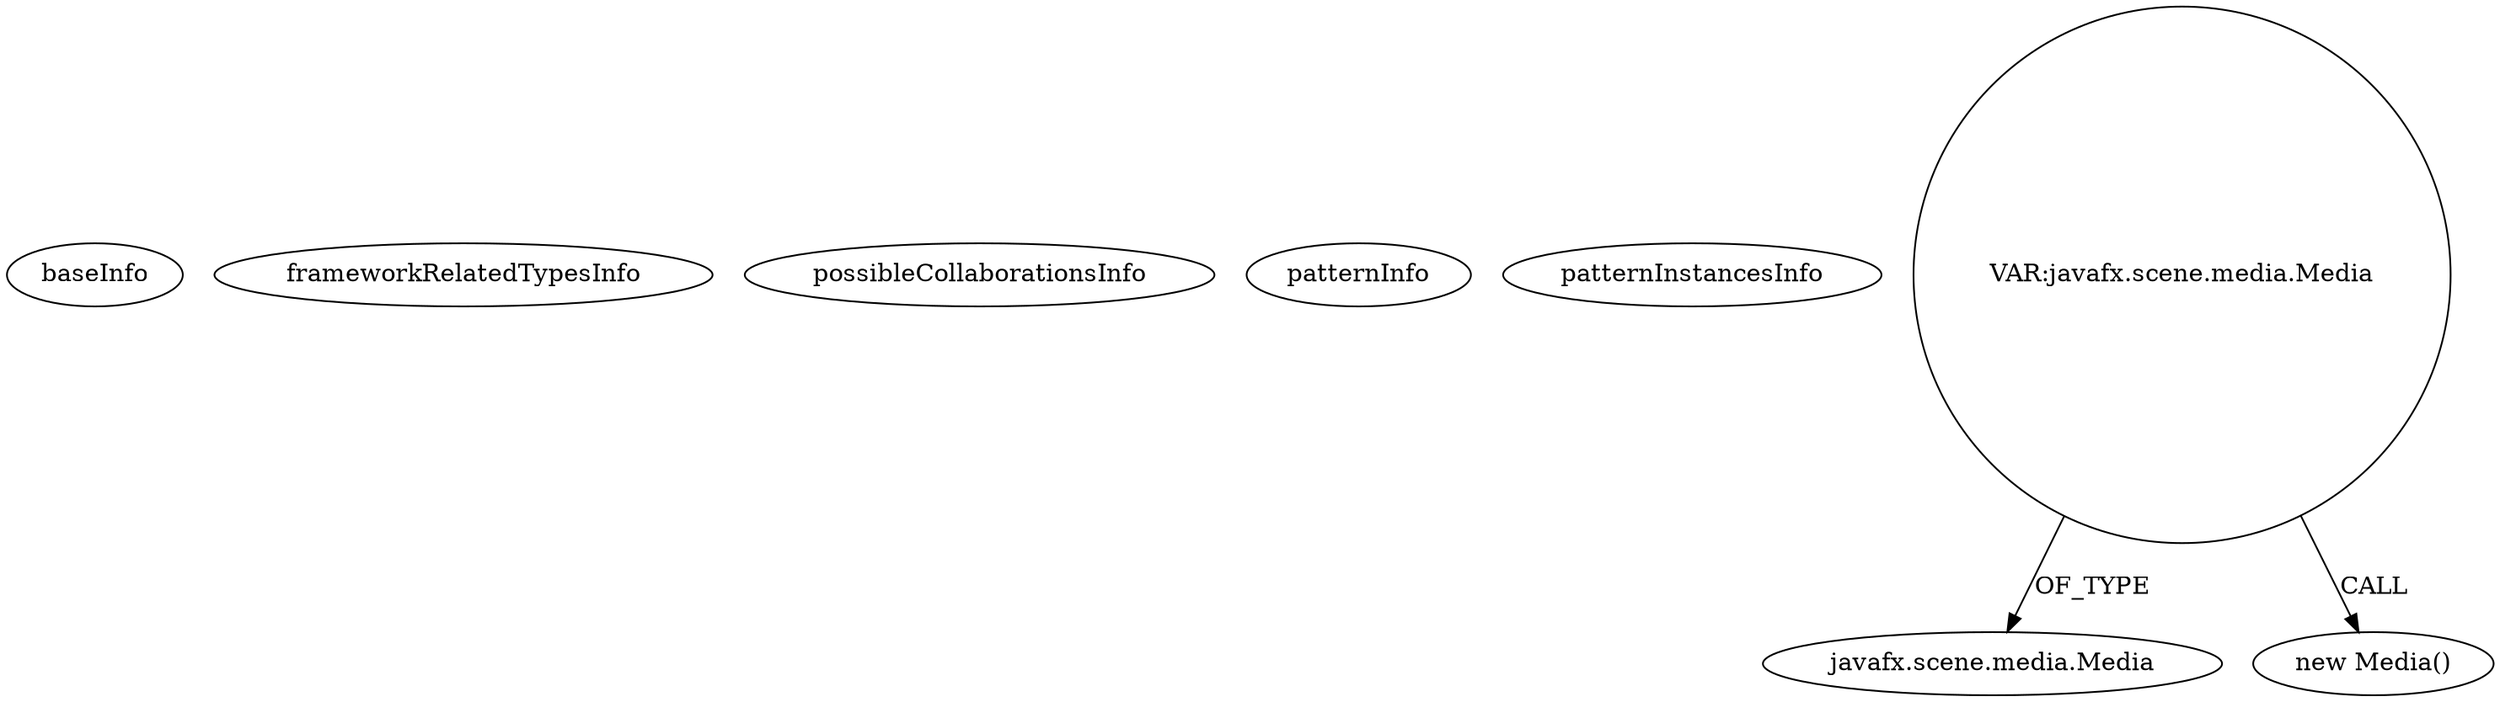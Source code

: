 digraph {
baseInfo[graphId=3411,category="pattern",isAnonymous=false,possibleRelation=false]
frameworkRelatedTypesInfo[]
possibleCollaborationsInfo[]
patternInfo[frequency=2.0,patternRootClient=null]
patternInstancesInfo[0="jackpaparian-FRED_Navigator_Classroom~/jackpaparian-FRED_Navigator_Classroom/FRED_Navigator_Classroom-master/JavaFX Code/FREDNavigatorTopic1/src/frednavigatortopic1/Topic1Controller.java~Topic1Controller~3239",1="Tsaru-Java-MP3-Visualizations~/Tsaru-Java-MP3-Visualizations/Java-MP3-Visualizations-master/mp3 Visualization/src/VisualizationInterface.java~void start(javafx.stage.Stage)~1512"]
87[label="javafx.scene.media.Media",vertexType="FRAMEWORK_CLASS_TYPE",isFrameworkType=false]
86[label="VAR:javafx.scene.media.Media",vertexType="VARIABLE_EXPRESION",isFrameworkType=false,shape=circle]
85[label="new Media()",vertexType="CONSTRUCTOR_CALL",isFrameworkType=false]
86->87[label="OF_TYPE"]
86->85[label="CALL"]
}
